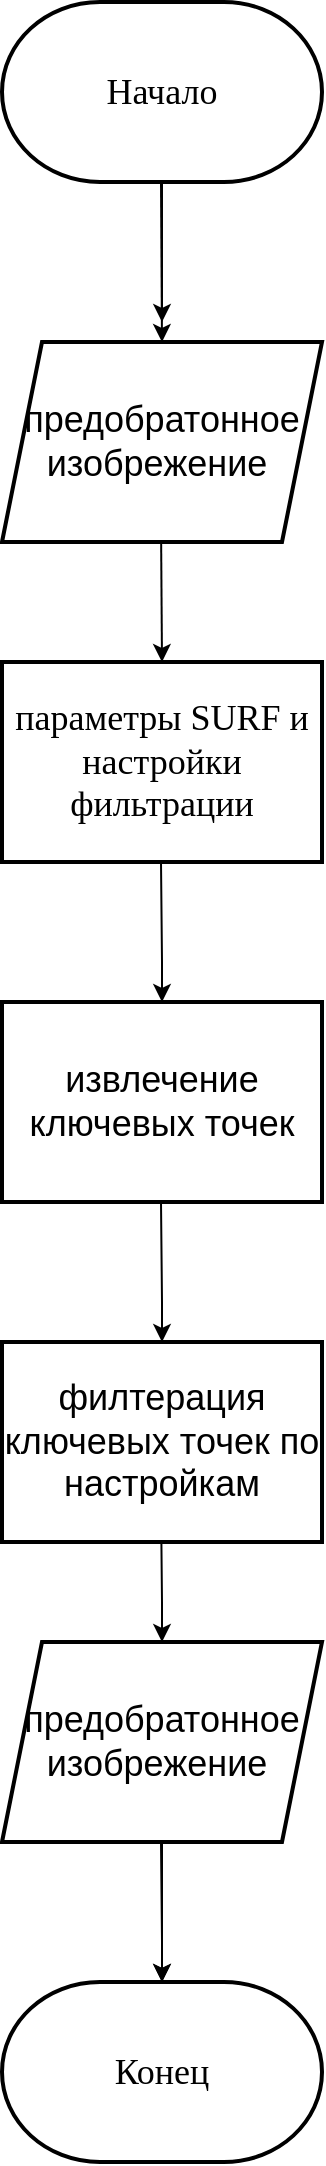 <mxfile version="27.0.9">
  <diagram name="Page-1" id="TDdeo39YmAqFAR9rQYv3">
    <mxGraphModel dx="925" dy="544" grid="1" gridSize="10" guides="1" tooltips="1" connect="1" arrows="1" fold="1" page="1" pageScale="1" pageWidth="827" pageHeight="1169" background="light-dark(#FFFFFF,#F6F6F6)" math="0" shadow="0">
      <root>
        <mxCell id="0" />
        <mxCell id="1" parent="0" />
        <mxCell id="EeoIcFXRGuE_cANaZwjB-1" value="" style="edgeStyle=orthogonalEdgeStyle;rounded=0;orthogonalLoop=1;jettySize=auto;html=1;fontSize=18;" edge="1" parent="1" source="EeoIcFXRGuE_cANaZwjB-2">
          <mxGeometry relative="1" as="geometry">
            <mxPoint x="480" y="320" as="targetPoint" />
          </mxGeometry>
        </mxCell>
        <mxCell id="EeoIcFXRGuE_cANaZwjB-2" value="&lt;font style=&quot;color: light-dark(rgb(0, 0, 0), rgb(0, 0, 0));&quot; face=&quot;Times New Roman&quot;&gt;Начало&lt;/font&gt;" style="strokeWidth=2;html=1;shape=mxgraph.flowchart.terminator;whiteSpace=wrap;fillColor=light-dark(#FFFFFF,#FFFFFF);strokeColor=light-dark(#000000,#000000);fontSize=18;" vertex="1" parent="1">
          <mxGeometry x="400" y="160" width="160" height="90" as="geometry" />
        </mxCell>
        <mxCell id="EeoIcFXRGuE_cANaZwjB-3" value="" style="endArrow=classic;html=1;rounded=0;strokeColor=light-dark(#000000,#000000);entryX=0.5;entryY=0;entryDx=0;entryDy=0;fontSize=18;" edge="1" parent="1">
          <mxGeometry width="50" height="50" relative="1" as="geometry">
            <mxPoint x="480" y="320" as="sourcePoint" />
            <mxPoint x="480" y="320" as="targetPoint" />
          </mxGeometry>
        </mxCell>
        <mxCell id="EeoIcFXRGuE_cANaZwjB-4" value="&lt;font face=&quot;Times New Roman&quot; style=&quot;color: light-dark(rgb(0, 0, 0), rgb(6, 6, 6));&quot;&gt;параметры SURF и настройки фильтрации&lt;/font&gt;" style="rounded=0;whiteSpace=wrap;html=1;fillColor=light-dark(#FFFFFF,#FBFBFB);strokeColor=light-dark(#000000,#060606);strokeWidth=2;fontSize=18;" vertex="1" parent="1">
          <mxGeometry x="400" y="490" width="160" height="100" as="geometry" />
        </mxCell>
        <mxCell id="EeoIcFXRGuE_cANaZwjB-5" value="" style="endArrow=classic;html=1;rounded=0;strokeColor=light-dark(#000000,#000000);entryX=0.5;entryY=0;entryDx=0;entryDy=0;fontSize=18;" edge="1" parent="1">
          <mxGeometry width="50" height="50" relative="1" as="geometry">
            <mxPoint x="479.5" y="420" as="sourcePoint" />
            <mxPoint x="480" y="490" as="targetPoint" />
          </mxGeometry>
        </mxCell>
        <mxCell id="EeoIcFXRGuE_cANaZwjB-6" value="&lt;font style=&quot;color: light-dark(rgb(0, 0, 0), rgb(0, 0, 0));&quot;&gt;извлечение ключевых точек&lt;/font&gt;" style="rounded=0;whiteSpace=wrap;html=1;fillColor=light-dark(#FFFFFF,#FBFBFB);strokeColor=light-dark(#000000,#060606);strokeWidth=2;fontSize=18;" vertex="1" parent="1">
          <mxGeometry x="400" y="660" width="160" height="100" as="geometry" />
        </mxCell>
        <mxCell id="EeoIcFXRGuE_cANaZwjB-7" value="" style="endArrow=classic;html=1;rounded=0;strokeColor=light-dark(#000000,#000000);entryX=0.5;entryY=0;entryDx=0;entryDy=0;fontSize=18;" edge="1" parent="1">
          <mxGeometry width="50" height="50" relative="1" as="geometry">
            <mxPoint x="479.5" y="590" as="sourcePoint" />
            <mxPoint x="480" y="660" as="targetPoint" />
            <Array as="points">
              <mxPoint x="480" y="640" />
            </Array>
          </mxGeometry>
        </mxCell>
        <mxCell id="EeoIcFXRGuE_cANaZwjB-8" value="" style="endArrow=classic;html=1;rounded=0;strokeColor=light-dark(#000000,#000000);entryX=0.5;entryY=0;entryDx=0;entryDy=0;fontSize=18;" edge="1" parent="1">
          <mxGeometry width="50" height="50" relative="1" as="geometry">
            <mxPoint x="479.5" y="760" as="sourcePoint" />
            <mxPoint x="480" y="830" as="targetPoint" />
            <Array as="points">
              <mxPoint x="480" y="810" />
            </Array>
          </mxGeometry>
        </mxCell>
        <mxCell id="EeoIcFXRGuE_cANaZwjB-9" value="" style="endArrow=classic;html=1;rounded=0;strokeColor=light-dark(#000000,#000000);entryX=0.5;entryY=0;entryDx=0;entryDy=0;fontSize=18;" edge="1" parent="1">
          <mxGeometry width="50" height="50" relative="1" as="geometry">
            <mxPoint x="479.5" y="910" as="sourcePoint" />
            <mxPoint x="480" y="980" as="targetPoint" />
            <Array as="points">
              <mxPoint x="480" y="960" />
            </Array>
          </mxGeometry>
        </mxCell>
        <mxCell id="EeoIcFXRGuE_cANaZwjB-10" value="&lt;font style=&quot;color: light-dark(rgb(0, 0, 0), rgb(3, 3, 3));&quot; face=&quot;Times New Roman&quot;&gt;Конец&lt;/font&gt;" style="strokeWidth=2;html=1;shape=mxgraph.flowchart.terminator;whiteSpace=wrap;fillColor=light-dark(#FFFFFF,#FFFFFF);strokeColor=light-dark(#000000,#000000);fontSize=18;" vertex="1" parent="1">
          <mxGeometry x="400" y="1150" width="160" height="90" as="geometry" />
        </mxCell>
        <mxCell id="EeoIcFXRGuE_cANaZwjB-11" value="" style="endArrow=classic;html=1;rounded=0;strokeColor=light-dark(#000000,#000000);entryX=0.5;entryY=0;entryDx=0;entryDy=0;fontSize=18;" edge="1" parent="1" target="EeoIcFXRGuE_cANaZwjB-15">
          <mxGeometry width="50" height="50" relative="1" as="geometry">
            <mxPoint x="479.5" y="250" as="sourcePoint" />
            <mxPoint x="480" y="320" as="targetPoint" />
          </mxGeometry>
        </mxCell>
        <mxCell id="EeoIcFXRGuE_cANaZwjB-17" value="" style="edgeStyle=orthogonalEdgeStyle;rounded=0;orthogonalLoop=1;jettySize=auto;html=1;" edge="1" parent="1" source="EeoIcFXRGuE_cANaZwjB-14" target="EeoIcFXRGuE_cANaZwjB-10">
          <mxGeometry relative="1" as="geometry" />
        </mxCell>
        <mxCell id="EeoIcFXRGuE_cANaZwjB-14" value="&lt;div style=&quot;font-size: 18px;&quot;&gt;&lt;font style=&quot;color: light-dark(rgb(0, 0, 0), rgb(0, 0, 0));&quot;&gt;предобратонное изобрежение&amp;nbsp;&lt;/font&gt;&lt;/div&gt;" style="shape=parallelogram;perimeter=parallelogramPerimeter;whiteSpace=wrap;html=1;fixedSize=1;fillColor=light-dark(#FFFFFF,#FCFCFC);strokeColor=light-dark(#000000,#010101);strokeWidth=2;" vertex="1" parent="1">
          <mxGeometry x="400" y="980" width="160" height="100" as="geometry" />
        </mxCell>
        <mxCell id="EeoIcFXRGuE_cANaZwjB-15" value="&lt;div style=&quot;font-size: 18px;&quot;&gt;&lt;font style=&quot;color: light-dark(rgb(0, 0, 0), rgb(0, 0, 0));&quot;&gt;предобратонное изобрежение&amp;nbsp;&lt;/font&gt;&lt;/div&gt;" style="shape=parallelogram;perimeter=parallelogramPerimeter;whiteSpace=wrap;html=1;fixedSize=1;fillColor=light-dark(#FFFFFF,#FCFCFC);strokeColor=light-dark(#000000,#010101);strokeWidth=2;" vertex="1" parent="1">
          <mxGeometry x="400" y="330" width="160" height="100" as="geometry" />
        </mxCell>
        <mxCell id="EeoIcFXRGuE_cANaZwjB-16" value="&lt;font style=&quot;color: light-dark(rgb(0, 0, 0), rgb(0, 0, 0));&quot;&gt;филтерация ключевых точек по настройкам&lt;/font&gt;" style="rounded=0;whiteSpace=wrap;html=1;fillColor=light-dark(#FFFFFF,#FBFBFB);strokeColor=light-dark(#000000,#060606);strokeWidth=2;fontSize=18;" vertex="1" parent="1">
          <mxGeometry x="400" y="830" width="160" height="100" as="geometry" />
        </mxCell>
        <mxCell id="EeoIcFXRGuE_cANaZwjB-18" value="" style="endArrow=classic;html=1;rounded=0;strokeColor=light-dark(#000000,#000000);entryX=0.5;entryY=0;entryDx=0;entryDy=0;fontSize=18;" edge="1" parent="1">
          <mxGeometry width="50" height="50" relative="1" as="geometry">
            <mxPoint x="479.5" y="1080" as="sourcePoint" />
            <mxPoint x="480" y="1150" as="targetPoint" />
            <Array as="points">
              <mxPoint x="480" y="1130" />
            </Array>
          </mxGeometry>
        </mxCell>
      </root>
    </mxGraphModel>
  </diagram>
</mxfile>
